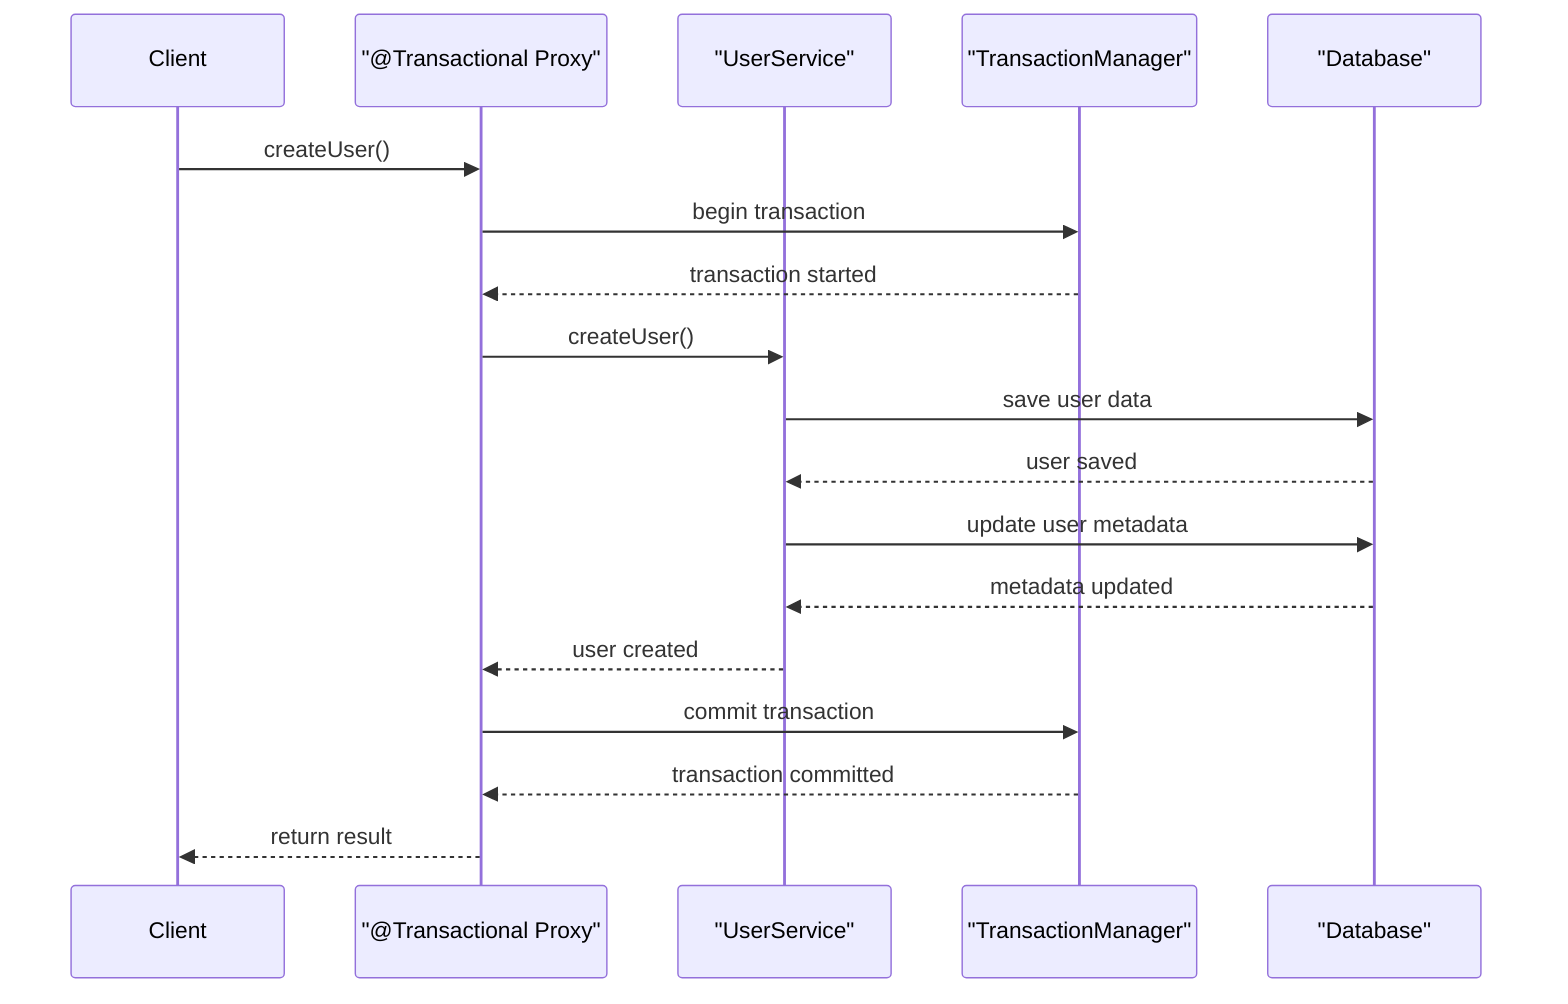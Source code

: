 sequenceDiagram
    participant C as Client
    participant P as "@Transactional Proxy"
    participant S as "UserService"
    participant T as "TransactionManager"
    participant D as "Database"

    C->>P: createUser()
    P->>T: begin transaction
    T-->>P: transaction started
    P->>S: createUser()
    S->>D: save user data
    D-->>S: user saved
    S->>D: update user metadata
    D-->>S: metadata updated
    S-->>P: user created
    P->>T: commit transaction
    T-->>P: transaction committed
    P-->>C: return result
